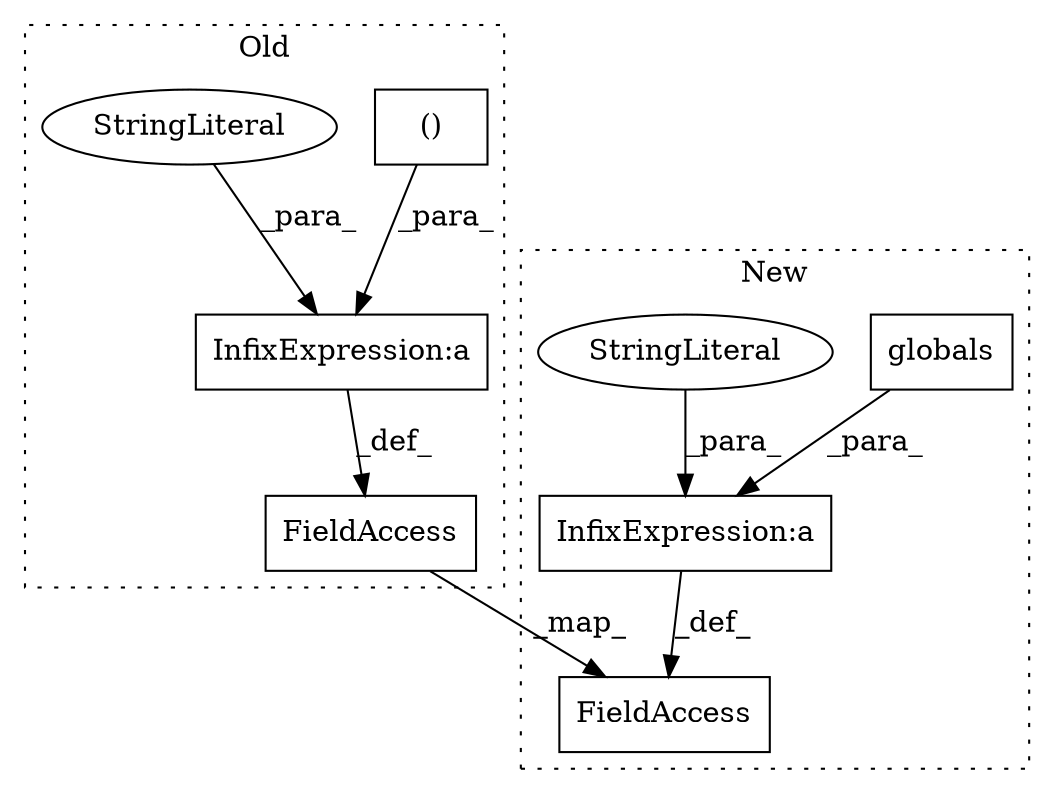 digraph G {
subgraph cluster0 {
1 [label="()" a="106" s="3162" l="29" shape="box"];
3 [label="InfixExpression:a" a="27" s="3154" l="8" shape="box"];
6 [label="StringLiteral" a="45" s="2926" l="228" shape="ellipse"];
7 [label="FieldAccess" a="22" s="2812" l="16" shape="box"];
label = "Old";
style="dotted";
}
subgraph cluster1 {
2 [label="globals" a="32" s="3266" l="9" shape="box"];
4 [label="InfixExpression:a" a="27" s="3263" l="3" shape="box"];
5 [label="StringLiteral" a="45" s="2973" l="290" shape="ellipse"];
8 [label="FieldAccess" a="22" s="2859" l="16" shape="box"];
label = "New";
style="dotted";
}
1 -> 3 [label="_para_"];
2 -> 4 [label="_para_"];
3 -> 7 [label="_def_"];
4 -> 8 [label="_def_"];
5 -> 4 [label="_para_"];
6 -> 3 [label="_para_"];
7 -> 8 [label="_map_"];
}